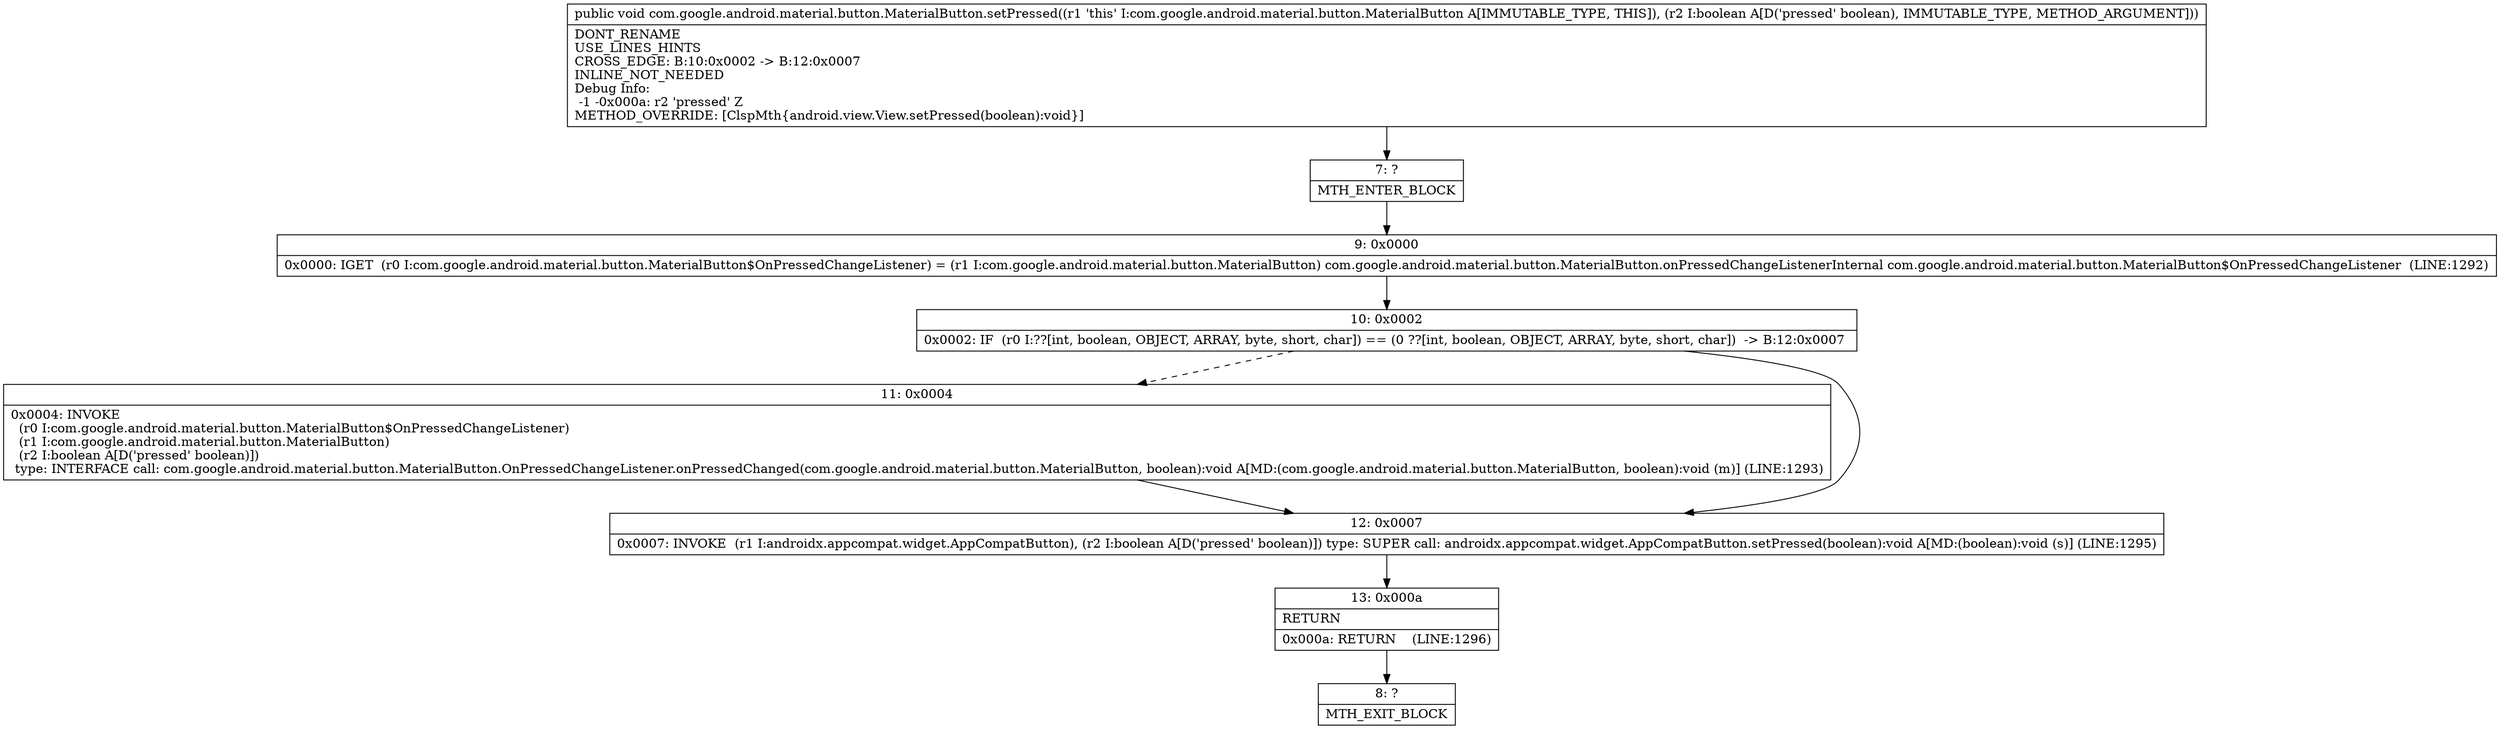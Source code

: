 digraph "CFG forcom.google.android.material.button.MaterialButton.setPressed(Z)V" {
Node_7 [shape=record,label="{7\:\ ?|MTH_ENTER_BLOCK\l}"];
Node_9 [shape=record,label="{9\:\ 0x0000|0x0000: IGET  (r0 I:com.google.android.material.button.MaterialButton$OnPressedChangeListener) = (r1 I:com.google.android.material.button.MaterialButton) com.google.android.material.button.MaterialButton.onPressedChangeListenerInternal com.google.android.material.button.MaterialButton$OnPressedChangeListener  (LINE:1292)\l}"];
Node_10 [shape=record,label="{10\:\ 0x0002|0x0002: IF  (r0 I:??[int, boolean, OBJECT, ARRAY, byte, short, char]) == (0 ??[int, boolean, OBJECT, ARRAY, byte, short, char])  \-\> B:12:0x0007 \l}"];
Node_11 [shape=record,label="{11\:\ 0x0004|0x0004: INVOKE  \l  (r0 I:com.google.android.material.button.MaterialButton$OnPressedChangeListener)\l  (r1 I:com.google.android.material.button.MaterialButton)\l  (r2 I:boolean A[D('pressed' boolean)])\l type: INTERFACE call: com.google.android.material.button.MaterialButton.OnPressedChangeListener.onPressedChanged(com.google.android.material.button.MaterialButton, boolean):void A[MD:(com.google.android.material.button.MaterialButton, boolean):void (m)] (LINE:1293)\l}"];
Node_12 [shape=record,label="{12\:\ 0x0007|0x0007: INVOKE  (r1 I:androidx.appcompat.widget.AppCompatButton), (r2 I:boolean A[D('pressed' boolean)]) type: SUPER call: androidx.appcompat.widget.AppCompatButton.setPressed(boolean):void A[MD:(boolean):void (s)] (LINE:1295)\l}"];
Node_13 [shape=record,label="{13\:\ 0x000a|RETURN\l|0x000a: RETURN    (LINE:1296)\l}"];
Node_8 [shape=record,label="{8\:\ ?|MTH_EXIT_BLOCK\l}"];
MethodNode[shape=record,label="{public void com.google.android.material.button.MaterialButton.setPressed((r1 'this' I:com.google.android.material.button.MaterialButton A[IMMUTABLE_TYPE, THIS]), (r2 I:boolean A[D('pressed' boolean), IMMUTABLE_TYPE, METHOD_ARGUMENT]))  | DONT_RENAME\lUSE_LINES_HINTS\lCROSS_EDGE: B:10:0x0002 \-\> B:12:0x0007\lINLINE_NOT_NEEDED\lDebug Info:\l  \-1 \-0x000a: r2 'pressed' Z\lMETHOD_OVERRIDE: [ClspMth\{android.view.View.setPressed(boolean):void\}]\l}"];
MethodNode -> Node_7;Node_7 -> Node_9;
Node_9 -> Node_10;
Node_10 -> Node_11[style=dashed];
Node_10 -> Node_12;
Node_11 -> Node_12;
Node_12 -> Node_13;
Node_13 -> Node_8;
}


